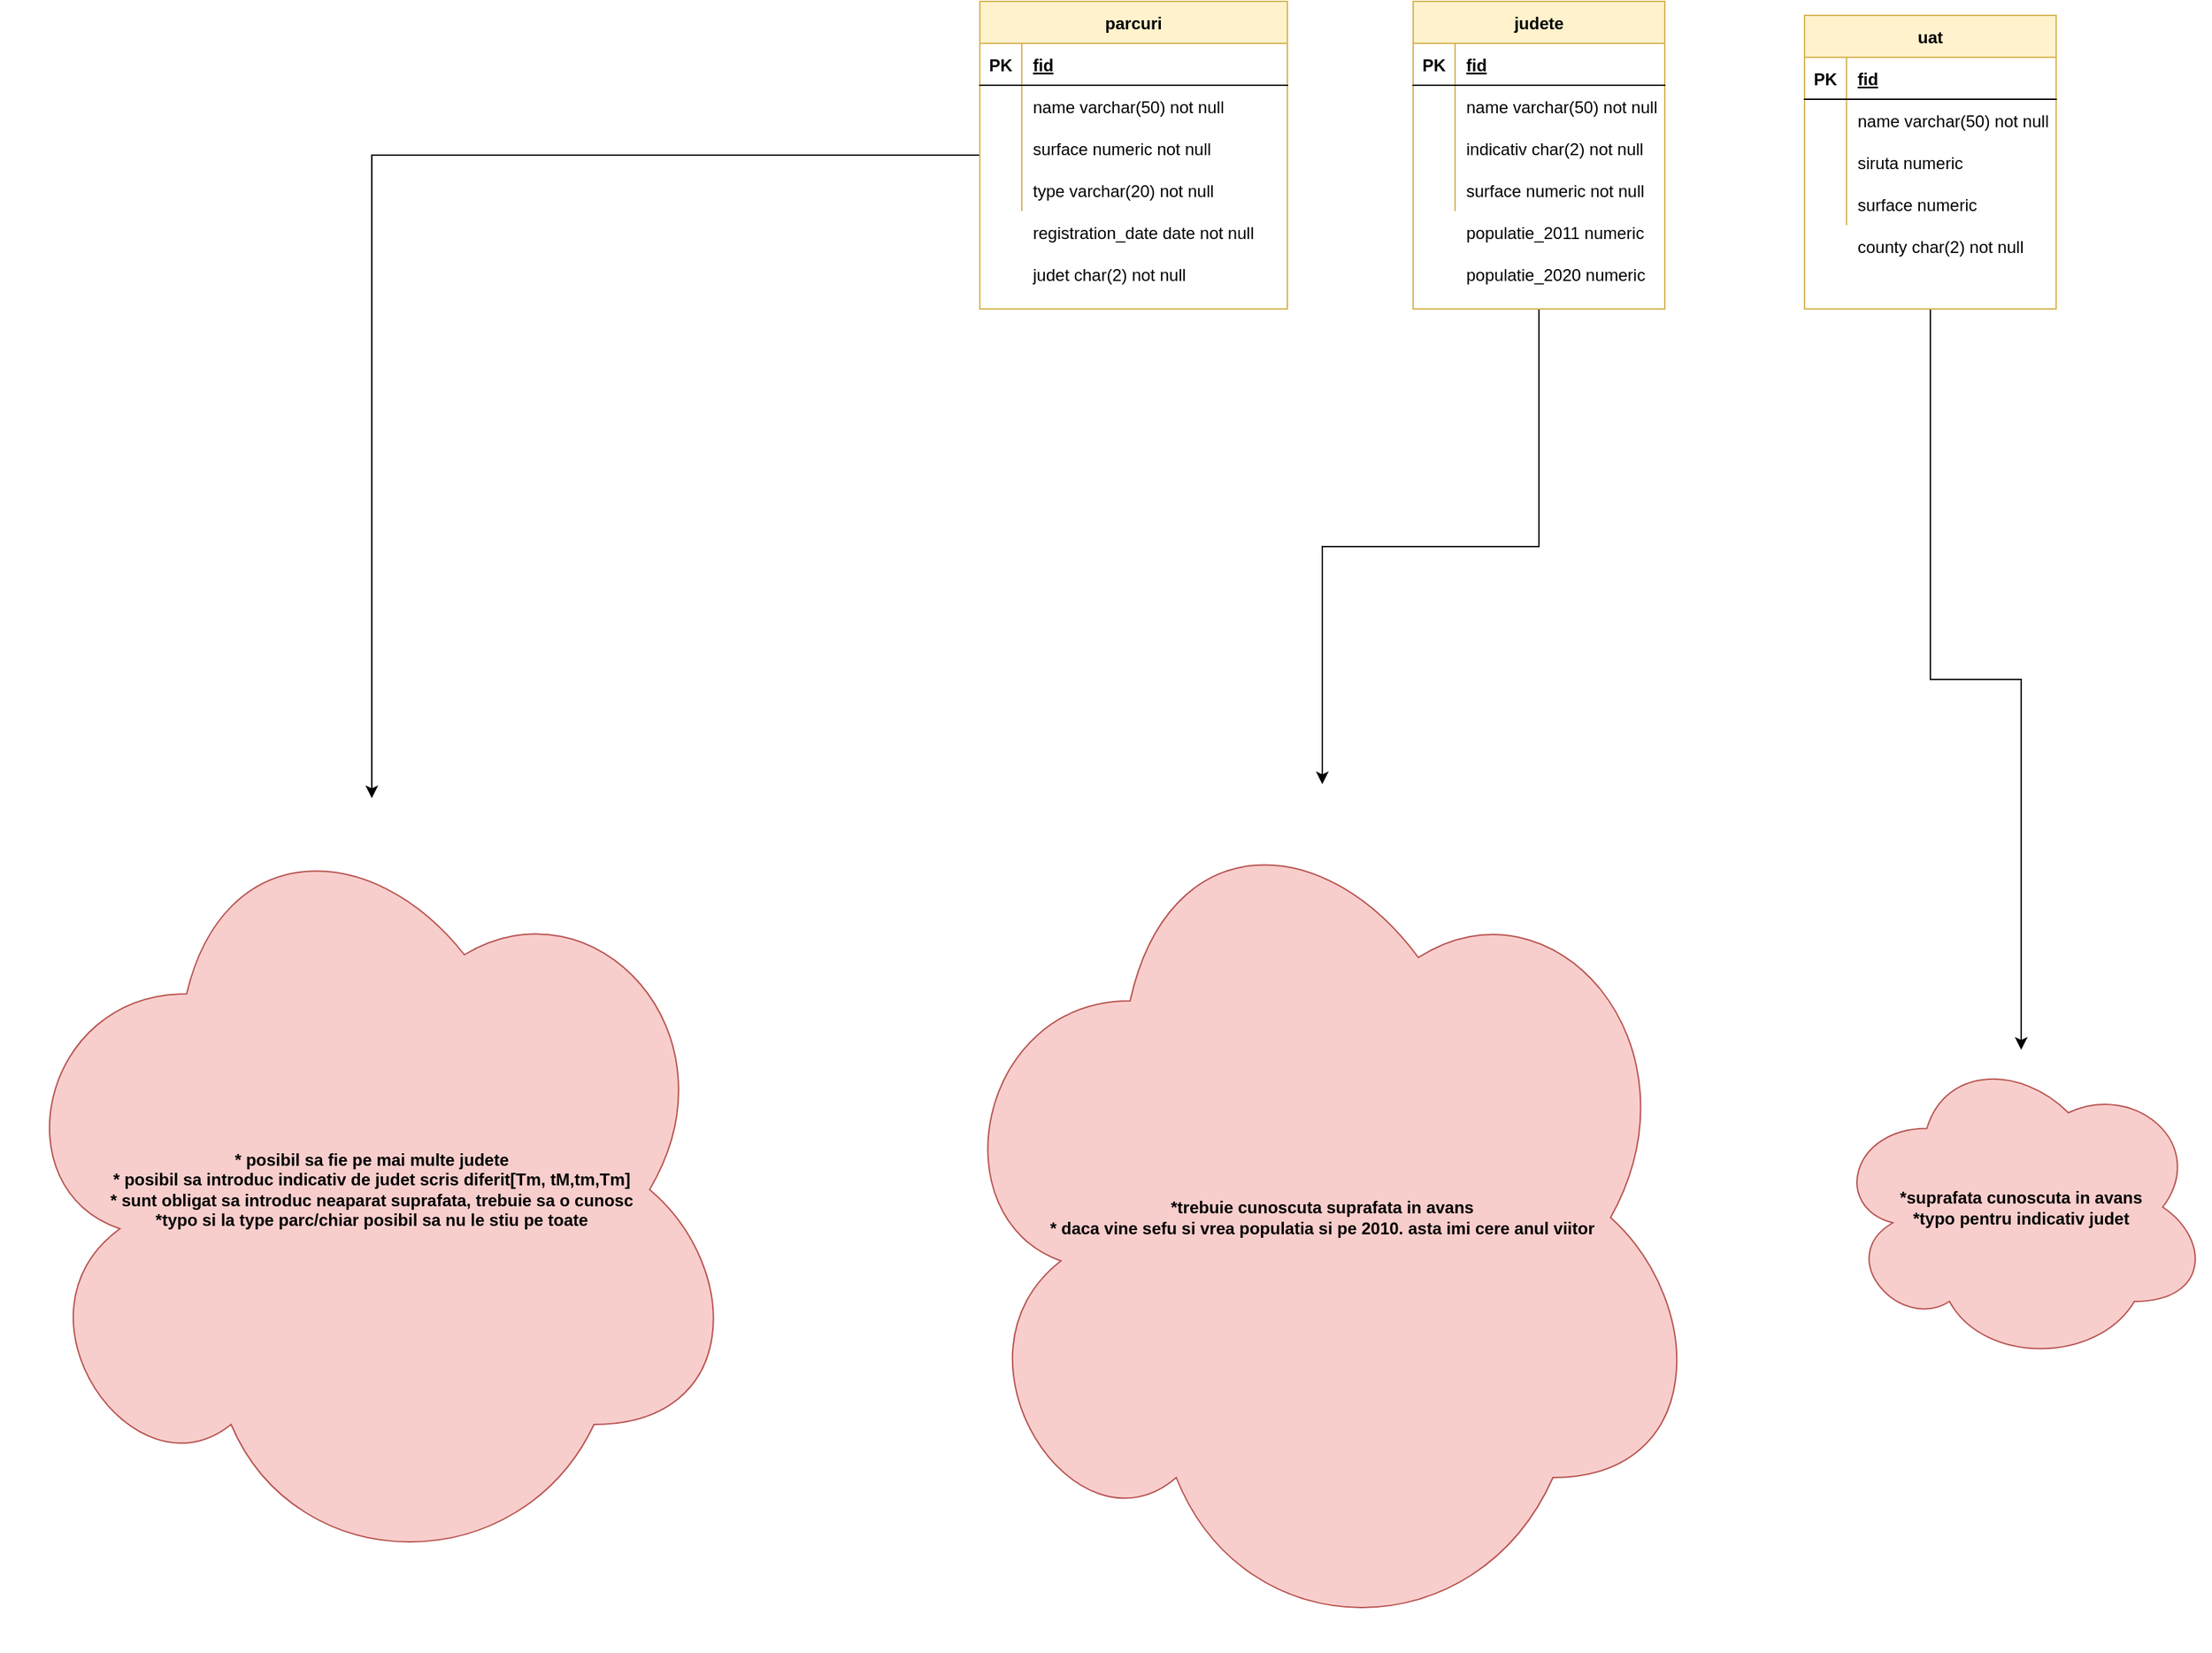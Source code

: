 <mxfile version="20.5.3" type="github">
  <diagram id="R2lEEEUBdFMjLlhIrx00" name="Page-1">
    <mxGraphModel dx="5002" dy="2280" grid="1" gridSize="10" guides="1" tooltips="1" connect="1" arrows="1" fold="1" page="1" pageScale="1" pageWidth="850" pageHeight="1100" math="0" shadow="0" extFonts="Permanent Marker^https://fonts.googleapis.com/css?family=Permanent+Marker">
      <root>
        <mxCell id="0" />
        <mxCell id="1" parent="0" />
        <mxCell id="MniIa-38-c48IsXpksN--67" value="" style="edgeStyle=orthogonalEdgeStyle;rounded=0;orthogonalLoop=1;jettySize=auto;html=1;" edge="1" parent="1" source="MniIa-38-c48IsXpksN--16" target="MniIa-38-c48IsXpksN--66">
          <mxGeometry relative="1" as="geometry" />
        </mxCell>
        <mxCell id="MniIa-38-c48IsXpksN--16" value="parcuri" style="shape=table;startSize=30;container=1;collapsible=1;childLayout=tableLayout;fixedRows=1;rowLines=0;fontStyle=1;align=center;resizeLast=1;fillColor=#fff2cc;strokeColor=#d6b656;" vertex="1" parent="1">
          <mxGeometry x="30" y="150" width="220" height="220" as="geometry" />
        </mxCell>
        <mxCell id="MniIa-38-c48IsXpksN--17" value="" style="shape=tableRow;horizontal=0;startSize=0;swimlaneHead=0;swimlaneBody=0;fillColor=none;collapsible=0;dropTarget=0;points=[[0,0.5],[1,0.5]];portConstraint=eastwest;top=0;left=0;right=0;bottom=1;" vertex="1" parent="MniIa-38-c48IsXpksN--16">
          <mxGeometry y="30" width="220" height="30" as="geometry" />
        </mxCell>
        <mxCell id="MniIa-38-c48IsXpksN--18" value="PK" style="shape=partialRectangle;connectable=0;fillColor=none;top=0;left=0;bottom=0;right=0;fontStyle=1;overflow=hidden;" vertex="1" parent="MniIa-38-c48IsXpksN--17">
          <mxGeometry width="30" height="30" as="geometry">
            <mxRectangle width="30" height="30" as="alternateBounds" />
          </mxGeometry>
        </mxCell>
        <mxCell id="MniIa-38-c48IsXpksN--19" value="fid" style="shape=partialRectangle;connectable=0;fillColor=none;top=0;left=0;bottom=0;right=0;align=left;spacingLeft=6;fontStyle=5;overflow=hidden;" vertex="1" parent="MniIa-38-c48IsXpksN--17">
          <mxGeometry x="30" width="190" height="30" as="geometry">
            <mxRectangle width="190" height="30" as="alternateBounds" />
          </mxGeometry>
        </mxCell>
        <mxCell id="MniIa-38-c48IsXpksN--20" value="" style="shape=tableRow;horizontal=0;startSize=0;swimlaneHead=0;swimlaneBody=0;fillColor=none;collapsible=0;dropTarget=0;points=[[0,0.5],[1,0.5]];portConstraint=eastwest;top=0;left=0;right=0;bottom=0;" vertex="1" parent="MniIa-38-c48IsXpksN--16">
          <mxGeometry y="60" width="220" height="30" as="geometry" />
        </mxCell>
        <mxCell id="MniIa-38-c48IsXpksN--21" value="" style="shape=partialRectangle;connectable=0;fillColor=none;top=0;left=0;bottom=0;right=0;editable=1;overflow=hidden;" vertex="1" parent="MniIa-38-c48IsXpksN--20">
          <mxGeometry width="30" height="30" as="geometry">
            <mxRectangle width="30" height="30" as="alternateBounds" />
          </mxGeometry>
        </mxCell>
        <mxCell id="MniIa-38-c48IsXpksN--22" value="name varchar(50) not null" style="shape=partialRectangle;connectable=0;fillColor=none;top=0;left=0;bottom=0;right=0;align=left;spacingLeft=6;overflow=hidden;" vertex="1" parent="MniIa-38-c48IsXpksN--20">
          <mxGeometry x="30" width="190" height="30" as="geometry">
            <mxRectangle width="190" height="30" as="alternateBounds" />
          </mxGeometry>
        </mxCell>
        <mxCell id="MniIa-38-c48IsXpksN--23" value="" style="shape=tableRow;horizontal=0;startSize=0;swimlaneHead=0;swimlaneBody=0;fillColor=none;collapsible=0;dropTarget=0;points=[[0,0.5],[1,0.5]];portConstraint=eastwest;top=0;left=0;right=0;bottom=0;" vertex="1" parent="MniIa-38-c48IsXpksN--16">
          <mxGeometry y="90" width="220" height="30" as="geometry" />
        </mxCell>
        <mxCell id="MniIa-38-c48IsXpksN--24" value="" style="shape=partialRectangle;connectable=0;fillColor=none;top=0;left=0;bottom=0;right=0;editable=1;overflow=hidden;" vertex="1" parent="MniIa-38-c48IsXpksN--23">
          <mxGeometry width="30" height="30" as="geometry">
            <mxRectangle width="30" height="30" as="alternateBounds" />
          </mxGeometry>
        </mxCell>
        <mxCell id="MniIa-38-c48IsXpksN--25" value="surface numeric not null" style="shape=partialRectangle;connectable=0;fillColor=none;top=0;left=0;bottom=0;right=0;align=left;spacingLeft=6;overflow=hidden;" vertex="1" parent="MniIa-38-c48IsXpksN--23">
          <mxGeometry x="30" width="190" height="30" as="geometry">
            <mxRectangle width="190" height="30" as="alternateBounds" />
          </mxGeometry>
        </mxCell>
        <mxCell id="MniIa-38-c48IsXpksN--26" value="" style="shape=tableRow;horizontal=0;startSize=0;swimlaneHead=0;swimlaneBody=0;fillColor=none;collapsible=0;dropTarget=0;points=[[0,0.5],[1,0.5]];portConstraint=eastwest;top=0;left=0;right=0;bottom=0;" vertex="1" parent="MniIa-38-c48IsXpksN--16">
          <mxGeometry y="120" width="220" height="30" as="geometry" />
        </mxCell>
        <mxCell id="MniIa-38-c48IsXpksN--27" value="" style="shape=partialRectangle;connectable=0;fillColor=none;top=0;left=0;bottom=0;right=0;editable=1;overflow=hidden;" vertex="1" parent="MniIa-38-c48IsXpksN--26">
          <mxGeometry width="30" height="30" as="geometry">
            <mxRectangle width="30" height="30" as="alternateBounds" />
          </mxGeometry>
        </mxCell>
        <mxCell id="MniIa-38-c48IsXpksN--28" value="type varchar(20) not null" style="shape=partialRectangle;connectable=0;fillColor=none;top=0;left=0;bottom=0;right=0;align=left;spacingLeft=6;overflow=hidden;" vertex="1" parent="MniIa-38-c48IsXpksN--26">
          <mxGeometry x="30" width="190" height="30" as="geometry">
            <mxRectangle width="190" height="30" as="alternateBounds" />
          </mxGeometry>
        </mxCell>
        <mxCell id="MniIa-38-c48IsXpksN--29" value="" style="shape=tableRow;horizontal=0;startSize=0;swimlaneHead=0;swimlaneBody=0;fillColor=none;collapsible=0;dropTarget=0;points=[[0,0.5],[1,0.5]];portConstraint=eastwest;top=0;left=0;right=0;bottom=0;" vertex="1" parent="1">
          <mxGeometry x="40" y="300" width="220" height="30" as="geometry" />
        </mxCell>
        <mxCell id="MniIa-38-c48IsXpksN--30" value="" style="shape=partialRectangle;connectable=0;fillColor=none;top=0;left=0;bottom=0;right=0;editable=1;overflow=hidden;" vertex="1" parent="MniIa-38-c48IsXpksN--29">
          <mxGeometry width="30" height="30" as="geometry">
            <mxRectangle width="30" height="30" as="alternateBounds" />
          </mxGeometry>
        </mxCell>
        <mxCell id="MniIa-38-c48IsXpksN--32" value="registration_date date not null" style="shape=partialRectangle;connectable=0;fillColor=none;top=0;left=0;bottom=0;right=0;align=left;spacingLeft=6;overflow=hidden;" vertex="1" parent="1">
          <mxGeometry x="60" y="300" width="190" height="30" as="geometry">
            <mxRectangle width="190" height="30" as="alternateBounds" />
          </mxGeometry>
        </mxCell>
        <mxCell id="MniIa-38-c48IsXpksN--33" value="judet char(2) not null" style="shape=partialRectangle;connectable=0;fillColor=none;top=0;left=0;bottom=0;right=0;align=left;spacingLeft=6;overflow=hidden;" vertex="1" parent="1">
          <mxGeometry x="60" y="330" width="190" height="30" as="geometry">
            <mxRectangle width="190" height="30" as="alternateBounds" />
          </mxGeometry>
        </mxCell>
        <mxCell id="MniIa-38-c48IsXpksN--69" value="" style="edgeStyle=orthogonalEdgeStyle;rounded=0;orthogonalLoop=1;jettySize=auto;html=1;" edge="1" parent="1" source="MniIa-38-c48IsXpksN--35" target="MniIa-38-c48IsXpksN--68">
          <mxGeometry relative="1" as="geometry" />
        </mxCell>
        <mxCell id="MniIa-38-c48IsXpksN--35" value="judete" style="shape=table;startSize=30;container=1;collapsible=1;childLayout=tableLayout;fixedRows=1;rowLines=0;fontStyle=1;align=center;resizeLast=1;fillColor=#fff2cc;strokeColor=#d6b656;" vertex="1" parent="1">
          <mxGeometry x="340" y="150" width="180" height="220" as="geometry" />
        </mxCell>
        <mxCell id="MniIa-38-c48IsXpksN--36" value="" style="shape=tableRow;horizontal=0;startSize=0;swimlaneHead=0;swimlaneBody=0;fillColor=none;collapsible=0;dropTarget=0;points=[[0,0.5],[1,0.5]];portConstraint=eastwest;top=0;left=0;right=0;bottom=1;" vertex="1" parent="MniIa-38-c48IsXpksN--35">
          <mxGeometry y="30" width="180" height="30" as="geometry" />
        </mxCell>
        <mxCell id="MniIa-38-c48IsXpksN--37" value="PK" style="shape=partialRectangle;connectable=0;fillColor=none;top=0;left=0;bottom=0;right=0;fontStyle=1;overflow=hidden;" vertex="1" parent="MniIa-38-c48IsXpksN--36">
          <mxGeometry width="30" height="30" as="geometry">
            <mxRectangle width="30" height="30" as="alternateBounds" />
          </mxGeometry>
        </mxCell>
        <mxCell id="MniIa-38-c48IsXpksN--38" value="fid" style="shape=partialRectangle;connectable=0;fillColor=none;top=0;left=0;bottom=0;right=0;align=left;spacingLeft=6;fontStyle=5;overflow=hidden;" vertex="1" parent="MniIa-38-c48IsXpksN--36">
          <mxGeometry x="30" width="150" height="30" as="geometry">
            <mxRectangle width="150" height="30" as="alternateBounds" />
          </mxGeometry>
        </mxCell>
        <mxCell id="MniIa-38-c48IsXpksN--39" value="" style="shape=tableRow;horizontal=0;startSize=0;swimlaneHead=0;swimlaneBody=0;fillColor=none;collapsible=0;dropTarget=0;points=[[0,0.5],[1,0.5]];portConstraint=eastwest;top=0;left=0;right=0;bottom=0;" vertex="1" parent="MniIa-38-c48IsXpksN--35">
          <mxGeometry y="60" width="180" height="30" as="geometry" />
        </mxCell>
        <mxCell id="MniIa-38-c48IsXpksN--40" value="" style="shape=partialRectangle;connectable=0;fillColor=none;top=0;left=0;bottom=0;right=0;editable=1;overflow=hidden;" vertex="1" parent="MniIa-38-c48IsXpksN--39">
          <mxGeometry width="30" height="30" as="geometry">
            <mxRectangle width="30" height="30" as="alternateBounds" />
          </mxGeometry>
        </mxCell>
        <mxCell id="MniIa-38-c48IsXpksN--41" value="name varchar(50) not null" style="shape=partialRectangle;connectable=0;fillColor=none;top=0;left=0;bottom=0;right=0;align=left;spacingLeft=6;overflow=hidden;" vertex="1" parent="MniIa-38-c48IsXpksN--39">
          <mxGeometry x="30" width="150" height="30" as="geometry">
            <mxRectangle width="150" height="30" as="alternateBounds" />
          </mxGeometry>
        </mxCell>
        <mxCell id="MniIa-38-c48IsXpksN--42" value="" style="shape=tableRow;horizontal=0;startSize=0;swimlaneHead=0;swimlaneBody=0;fillColor=none;collapsible=0;dropTarget=0;points=[[0,0.5],[1,0.5]];portConstraint=eastwest;top=0;left=0;right=0;bottom=0;" vertex="1" parent="MniIa-38-c48IsXpksN--35">
          <mxGeometry y="90" width="180" height="30" as="geometry" />
        </mxCell>
        <mxCell id="MniIa-38-c48IsXpksN--43" value="" style="shape=partialRectangle;connectable=0;fillColor=none;top=0;left=0;bottom=0;right=0;editable=1;overflow=hidden;" vertex="1" parent="MniIa-38-c48IsXpksN--42">
          <mxGeometry width="30" height="30" as="geometry">
            <mxRectangle width="30" height="30" as="alternateBounds" />
          </mxGeometry>
        </mxCell>
        <mxCell id="MniIa-38-c48IsXpksN--44" value="indicativ char(2) not null" style="shape=partialRectangle;connectable=0;fillColor=none;top=0;left=0;bottom=0;right=0;align=left;spacingLeft=6;overflow=hidden;" vertex="1" parent="MniIa-38-c48IsXpksN--42">
          <mxGeometry x="30" width="150" height="30" as="geometry">
            <mxRectangle width="150" height="30" as="alternateBounds" />
          </mxGeometry>
        </mxCell>
        <mxCell id="MniIa-38-c48IsXpksN--45" value="" style="shape=tableRow;horizontal=0;startSize=0;swimlaneHead=0;swimlaneBody=0;fillColor=none;collapsible=0;dropTarget=0;points=[[0,0.5],[1,0.5]];portConstraint=eastwest;top=0;left=0;right=0;bottom=0;" vertex="1" parent="MniIa-38-c48IsXpksN--35">
          <mxGeometry y="120" width="180" height="30" as="geometry" />
        </mxCell>
        <mxCell id="MniIa-38-c48IsXpksN--46" value="" style="shape=partialRectangle;connectable=0;fillColor=none;top=0;left=0;bottom=0;right=0;editable=1;overflow=hidden;" vertex="1" parent="MniIa-38-c48IsXpksN--45">
          <mxGeometry width="30" height="30" as="geometry">
            <mxRectangle width="30" height="30" as="alternateBounds" />
          </mxGeometry>
        </mxCell>
        <mxCell id="MniIa-38-c48IsXpksN--47" value="surface numeric not null" style="shape=partialRectangle;connectable=0;fillColor=none;top=0;left=0;bottom=0;right=0;align=left;spacingLeft=6;overflow=hidden;" vertex="1" parent="MniIa-38-c48IsXpksN--45">
          <mxGeometry x="30" width="150" height="30" as="geometry">
            <mxRectangle width="150" height="30" as="alternateBounds" />
          </mxGeometry>
        </mxCell>
        <mxCell id="MniIa-38-c48IsXpksN--50" value="populatie_2011 numeric" style="shape=partialRectangle;connectable=0;fillColor=none;top=0;left=0;bottom=0;right=0;align=left;spacingLeft=6;overflow=hidden;" vertex="1" parent="1">
          <mxGeometry x="370" y="300" width="150" height="30" as="geometry">
            <mxRectangle width="150" height="30" as="alternateBounds" />
          </mxGeometry>
        </mxCell>
        <mxCell id="MniIa-38-c48IsXpksN--51" value="populatie_2020 numeric" style="shape=partialRectangle;connectable=0;fillColor=none;top=0;left=0;bottom=0;right=0;align=left;spacingLeft=6;overflow=hidden;" vertex="1" parent="1">
          <mxGeometry x="370" y="330" width="150" height="30" as="geometry">
            <mxRectangle width="150" height="30" as="alternateBounds" />
          </mxGeometry>
        </mxCell>
        <mxCell id="MniIa-38-c48IsXpksN--71" value="" style="edgeStyle=orthogonalEdgeStyle;rounded=0;orthogonalLoop=1;jettySize=auto;html=1;" edge="1" parent="1" source="MniIa-38-c48IsXpksN--52" target="MniIa-38-c48IsXpksN--70">
          <mxGeometry relative="1" as="geometry" />
        </mxCell>
        <mxCell id="MniIa-38-c48IsXpksN--52" value="uat" style="shape=table;startSize=30;container=1;collapsible=1;childLayout=tableLayout;fixedRows=1;rowLines=0;fontStyle=1;align=center;resizeLast=1;fillColor=#fff2cc;strokeColor=#d6b656;" vertex="1" parent="1">
          <mxGeometry x="620" y="160" width="180" height="210" as="geometry" />
        </mxCell>
        <mxCell id="MniIa-38-c48IsXpksN--53" value="" style="shape=tableRow;horizontal=0;startSize=0;swimlaneHead=0;swimlaneBody=0;fillColor=none;collapsible=0;dropTarget=0;points=[[0,0.5],[1,0.5]];portConstraint=eastwest;top=0;left=0;right=0;bottom=1;" vertex="1" parent="MniIa-38-c48IsXpksN--52">
          <mxGeometry y="30" width="180" height="30" as="geometry" />
        </mxCell>
        <mxCell id="MniIa-38-c48IsXpksN--54" value="PK" style="shape=partialRectangle;connectable=0;fillColor=none;top=0;left=0;bottom=0;right=0;fontStyle=1;overflow=hidden;" vertex="1" parent="MniIa-38-c48IsXpksN--53">
          <mxGeometry width="30" height="30" as="geometry">
            <mxRectangle width="30" height="30" as="alternateBounds" />
          </mxGeometry>
        </mxCell>
        <mxCell id="MniIa-38-c48IsXpksN--55" value="fid" style="shape=partialRectangle;connectable=0;fillColor=none;top=0;left=0;bottom=0;right=0;align=left;spacingLeft=6;fontStyle=5;overflow=hidden;" vertex="1" parent="MniIa-38-c48IsXpksN--53">
          <mxGeometry x="30" width="150" height="30" as="geometry">
            <mxRectangle width="150" height="30" as="alternateBounds" />
          </mxGeometry>
        </mxCell>
        <mxCell id="MniIa-38-c48IsXpksN--56" value="" style="shape=tableRow;horizontal=0;startSize=0;swimlaneHead=0;swimlaneBody=0;fillColor=none;collapsible=0;dropTarget=0;points=[[0,0.5],[1,0.5]];portConstraint=eastwest;top=0;left=0;right=0;bottom=0;" vertex="1" parent="MniIa-38-c48IsXpksN--52">
          <mxGeometry y="60" width="180" height="30" as="geometry" />
        </mxCell>
        <mxCell id="MniIa-38-c48IsXpksN--57" value="" style="shape=partialRectangle;connectable=0;fillColor=none;top=0;left=0;bottom=0;right=0;editable=1;overflow=hidden;" vertex="1" parent="MniIa-38-c48IsXpksN--56">
          <mxGeometry width="30" height="30" as="geometry">
            <mxRectangle width="30" height="30" as="alternateBounds" />
          </mxGeometry>
        </mxCell>
        <mxCell id="MniIa-38-c48IsXpksN--58" value="name varchar(50) not null" style="shape=partialRectangle;connectable=0;fillColor=none;top=0;left=0;bottom=0;right=0;align=left;spacingLeft=6;overflow=hidden;" vertex="1" parent="MniIa-38-c48IsXpksN--56">
          <mxGeometry x="30" width="150" height="30" as="geometry">
            <mxRectangle width="150" height="30" as="alternateBounds" />
          </mxGeometry>
        </mxCell>
        <mxCell id="MniIa-38-c48IsXpksN--59" value="" style="shape=tableRow;horizontal=0;startSize=0;swimlaneHead=0;swimlaneBody=0;fillColor=none;collapsible=0;dropTarget=0;points=[[0,0.5],[1,0.5]];portConstraint=eastwest;top=0;left=0;right=0;bottom=0;" vertex="1" parent="MniIa-38-c48IsXpksN--52">
          <mxGeometry y="90" width="180" height="30" as="geometry" />
        </mxCell>
        <mxCell id="MniIa-38-c48IsXpksN--60" value="" style="shape=partialRectangle;connectable=0;fillColor=none;top=0;left=0;bottom=0;right=0;editable=1;overflow=hidden;" vertex="1" parent="MniIa-38-c48IsXpksN--59">
          <mxGeometry width="30" height="30" as="geometry">
            <mxRectangle width="30" height="30" as="alternateBounds" />
          </mxGeometry>
        </mxCell>
        <mxCell id="MniIa-38-c48IsXpksN--61" value="siruta numeric" style="shape=partialRectangle;connectable=0;fillColor=none;top=0;left=0;bottom=0;right=0;align=left;spacingLeft=6;overflow=hidden;" vertex="1" parent="MniIa-38-c48IsXpksN--59">
          <mxGeometry x="30" width="150" height="30" as="geometry">
            <mxRectangle width="150" height="30" as="alternateBounds" />
          </mxGeometry>
        </mxCell>
        <mxCell id="MniIa-38-c48IsXpksN--62" value="" style="shape=tableRow;horizontal=0;startSize=0;swimlaneHead=0;swimlaneBody=0;fillColor=none;collapsible=0;dropTarget=0;points=[[0,0.5],[1,0.5]];portConstraint=eastwest;top=0;left=0;right=0;bottom=0;" vertex="1" parent="MniIa-38-c48IsXpksN--52">
          <mxGeometry y="120" width="180" height="30" as="geometry" />
        </mxCell>
        <mxCell id="MniIa-38-c48IsXpksN--63" value="" style="shape=partialRectangle;connectable=0;fillColor=none;top=0;left=0;bottom=0;right=0;editable=1;overflow=hidden;" vertex="1" parent="MniIa-38-c48IsXpksN--62">
          <mxGeometry width="30" height="30" as="geometry">
            <mxRectangle width="30" height="30" as="alternateBounds" />
          </mxGeometry>
        </mxCell>
        <mxCell id="MniIa-38-c48IsXpksN--64" value="surface numeric" style="shape=partialRectangle;connectable=0;fillColor=none;top=0;left=0;bottom=0;right=0;align=left;spacingLeft=6;overflow=hidden;" vertex="1" parent="MniIa-38-c48IsXpksN--62">
          <mxGeometry x="30" width="150" height="30" as="geometry">
            <mxRectangle width="150" height="30" as="alternateBounds" />
          </mxGeometry>
        </mxCell>
        <mxCell id="MniIa-38-c48IsXpksN--65" value="county char(2) not null" style="shape=partialRectangle;connectable=0;fillColor=none;top=0;left=0;bottom=0;right=0;align=left;spacingLeft=6;overflow=hidden;" vertex="1" parent="1">
          <mxGeometry x="650" y="310" width="150" height="30" as="geometry">
            <mxRectangle width="150" height="30" as="alternateBounds" />
          </mxGeometry>
        </mxCell>
        <mxCell id="MniIa-38-c48IsXpksN--66" value="* posibil sa fie pe mai multe judete&lt;br&gt;* posibil sa introduc indicativ de judet scris diferit[Tm, tM,tm,Tm]&lt;br&gt;* sunt obligat sa introduc neaparat suprafata, trebuie sa o cunosc&lt;br&gt;*typo si la type parc/chiar posibil sa nu le stiu pe toate" style="ellipse;shape=cloud;whiteSpace=wrap;html=1;fillColor=#f8cecc;strokeColor=#b85450;startSize=30;fontStyle=1;" vertex="1" parent="1">
          <mxGeometry x="-670" y="720" width="530" height="560" as="geometry" />
        </mxCell>
        <mxCell id="MniIa-38-c48IsXpksN--68" value="*trebuie cunoscuta suprafata in avans&lt;br&gt;* daca vine sefu si vrea populatia si pe 2010. asta imi cere anul viitor" style="ellipse;shape=cloud;whiteSpace=wrap;html=1;fillColor=#f8cecc;strokeColor=#b85450;startSize=30;fontStyle=1;" vertex="1" parent="1">
          <mxGeometry y="710" width="550" height="620" as="geometry" />
        </mxCell>
        <mxCell id="MniIa-38-c48IsXpksN--70" value="*suprafata cunoscuta in avans&lt;br&gt;*typo pentru indicativ judet" style="ellipse;shape=cloud;whiteSpace=wrap;html=1;fillColor=#f8cecc;strokeColor=#b85450;startSize=30;fontStyle=1;" vertex="1" parent="1">
          <mxGeometry x="640" y="900" width="270" height="225" as="geometry" />
        </mxCell>
      </root>
    </mxGraphModel>
  </diagram>
</mxfile>
